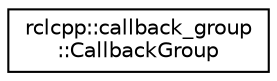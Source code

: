 digraph "Graphical Class Hierarchy"
{
  edge [fontname="Helvetica",fontsize="10",labelfontname="Helvetica",labelfontsize="10"];
  node [fontname="Helvetica",fontsize="10",shape=record];
  rankdir="LR";
  Node0 [label="rclcpp::callback_group\l::CallbackGroup",height=0.2,width=0.4,color="black", fillcolor="white", style="filled",URL="$classrclcpp_1_1callback__group_1_1CallbackGroup.html"];
}
